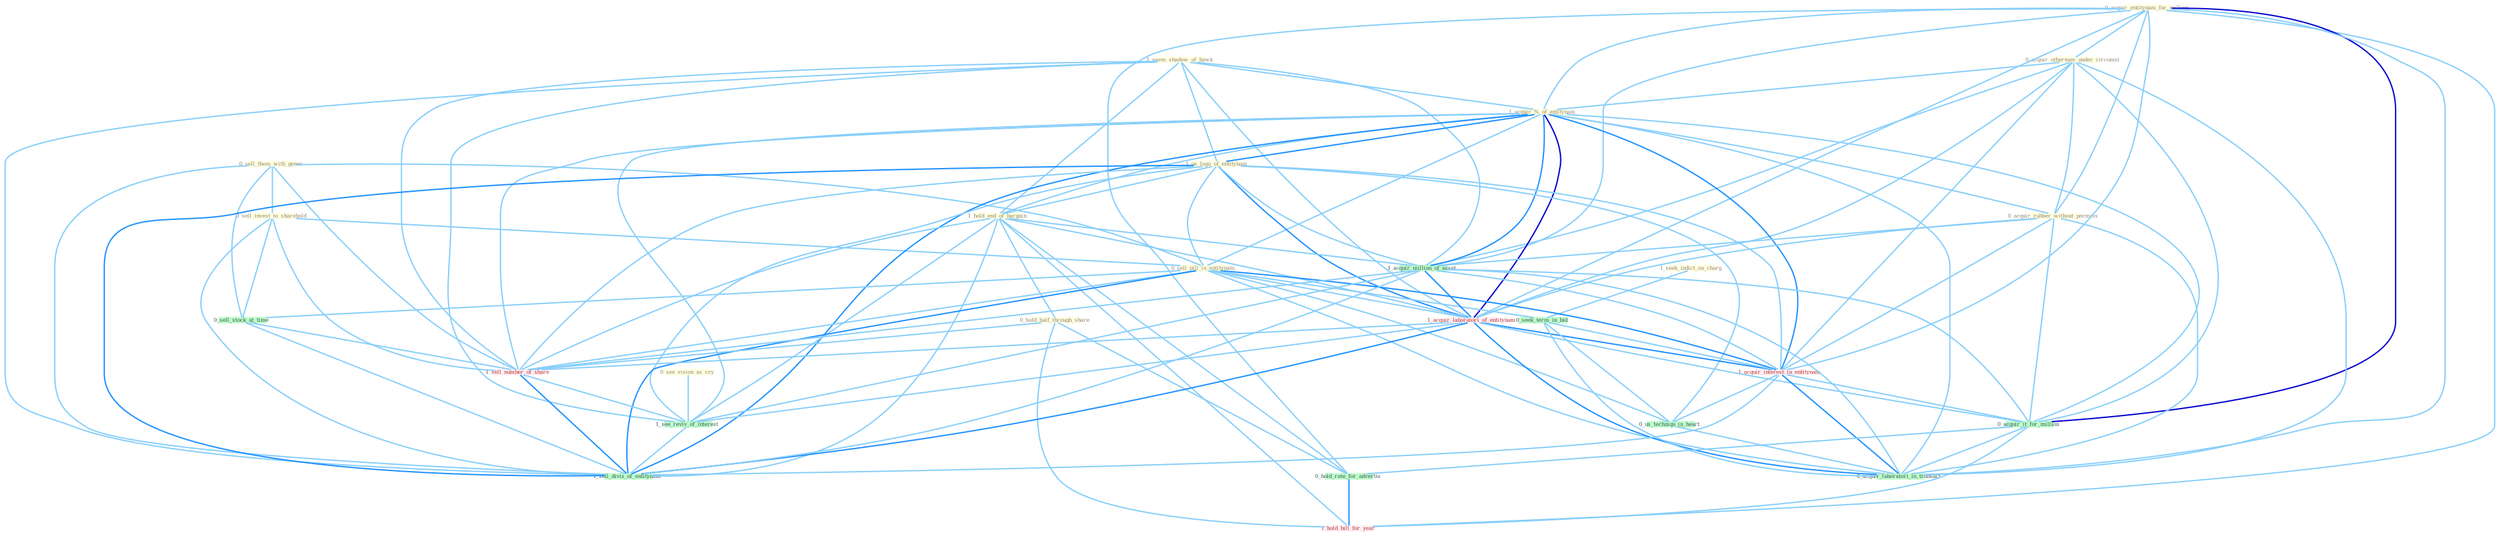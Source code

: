 Graph G{ 
    node
    [shape=polygon,style=filled,width=.5,height=.06,color="#BDFCC9",fixedsize=true,fontsize=4,
    fontcolor="#2f4f4f"];
    {node
    [color="#ffffe0", fontcolor="#8b7d6b"] "0_see_vision_as_cry " "1_seek_indict_on_charg " "1_seem_shadow_of_hawk " "0_acquir_entitynam_for_million " "0_sell_them_with_gener " "0_sell_invest_to_sharehold " "0_acquir_othernum_under_circumst " "1_acquir_%_of_entitynam " "1_us_logo_of_entitynam " "0_acquir_rubber_without_permiss " "1_hold_end_of_bargain " "0_sell_pill_in_entitynam " "0_hold_half_through_share "}
{node [color="#fff0f5", fontcolor="#b22222"] "1_acquir_laboratori_of_entitynam " "1_acquir_interest_in_entitynam " "1_sell_number_of_share " "1_hold_bill_for_year "}
edge [color="#B0E2FF"];

	"0_see_vision_as_cry " -- "1_see_reviv_of_interest " [w="1", color="#87cefa" ];
	"1_seek_indict_on_charg " -- "0_seek_term_in_bid " [w="1", color="#87cefa" ];
	"1_seem_shadow_of_hawk " -- "1_acquir_%_of_entitynam " [w="1", color="#87cefa" ];
	"1_seem_shadow_of_hawk " -- "1_us_logo_of_entitynam " [w="1", color="#87cefa" ];
	"1_seem_shadow_of_hawk " -- "1_hold_end_of_bargain " [w="1", color="#87cefa" ];
	"1_seem_shadow_of_hawk " -- "1_acquir_million_of_asset " [w="1", color="#87cefa" ];
	"1_seem_shadow_of_hawk " -- "1_acquir_laboratori_of_entitynam " [w="1", color="#87cefa" ];
	"1_seem_shadow_of_hawk " -- "1_sell_number_of_share " [w="1", color="#87cefa" ];
	"1_seem_shadow_of_hawk " -- "1_see_reviv_of_interest " [w="1", color="#87cefa" ];
	"1_seem_shadow_of_hawk " -- "1_sell_divis_of_entitynam " [w="1", color="#87cefa" ];
	"0_acquir_entitynam_for_million " -- "0_acquir_othernum_under_circumst " [w="1", color="#87cefa" ];
	"0_acquir_entitynam_for_million " -- "1_acquir_%_of_entitynam " [w="1", color="#87cefa" ];
	"0_acquir_entitynam_for_million " -- "0_acquir_rubber_without_permiss " [w="1", color="#87cefa" ];
	"0_acquir_entitynam_for_million " -- "1_acquir_million_of_asset " [w="1", color="#87cefa" ];
	"0_acquir_entitynam_for_million " -- "1_acquir_laboratori_of_entitynam " [w="1", color="#87cefa" ];
	"0_acquir_entitynam_for_million " -- "1_acquir_interest_in_entitynam " [w="1", color="#87cefa" ];
	"0_acquir_entitynam_for_million " -- "0_acquir_it_for_million " [w="3", color="#0000cd" , len=0.6];
	"0_acquir_entitynam_for_million " -- "0_hold_rate_for_advertis " [w="1", color="#87cefa" ];
	"0_acquir_entitynam_for_million " -- "0_acquir_laboratori_in_transact " [w="1", color="#87cefa" ];
	"0_acquir_entitynam_for_million " -- "1_hold_bill_for_year " [w="1", color="#87cefa" ];
	"0_sell_them_with_gener " -- "0_sell_invest_to_sharehold " [w="1", color="#87cefa" ];
	"0_sell_them_with_gener " -- "0_sell_pill_in_entitynam " [w="1", color="#87cefa" ];
	"0_sell_them_with_gener " -- "0_sell_stock_at_time " [w="1", color="#87cefa" ];
	"0_sell_them_with_gener " -- "1_sell_number_of_share " [w="1", color="#87cefa" ];
	"0_sell_them_with_gener " -- "1_sell_divis_of_entitynam " [w="1", color="#87cefa" ];
	"0_sell_invest_to_sharehold " -- "0_sell_pill_in_entitynam " [w="1", color="#87cefa" ];
	"0_sell_invest_to_sharehold " -- "0_sell_stock_at_time " [w="1", color="#87cefa" ];
	"0_sell_invest_to_sharehold " -- "1_sell_number_of_share " [w="1", color="#87cefa" ];
	"0_sell_invest_to_sharehold " -- "1_sell_divis_of_entitynam " [w="1", color="#87cefa" ];
	"0_acquir_othernum_under_circumst " -- "1_acquir_%_of_entitynam " [w="1", color="#87cefa" ];
	"0_acquir_othernum_under_circumst " -- "0_acquir_rubber_without_permiss " [w="1", color="#87cefa" ];
	"0_acquir_othernum_under_circumst " -- "1_acquir_million_of_asset " [w="1", color="#87cefa" ];
	"0_acquir_othernum_under_circumst " -- "1_acquir_laboratori_of_entitynam " [w="1", color="#87cefa" ];
	"0_acquir_othernum_under_circumst " -- "1_acquir_interest_in_entitynam " [w="1", color="#87cefa" ];
	"0_acquir_othernum_under_circumst " -- "0_acquir_it_for_million " [w="1", color="#87cefa" ];
	"0_acquir_othernum_under_circumst " -- "0_acquir_laboratori_in_transact " [w="1", color="#87cefa" ];
	"1_acquir_%_of_entitynam " -- "1_us_logo_of_entitynam " [w="2", color="#1e90ff" , len=0.8];
	"1_acquir_%_of_entitynam " -- "0_acquir_rubber_without_permiss " [w="1", color="#87cefa" ];
	"1_acquir_%_of_entitynam " -- "1_hold_end_of_bargain " [w="1", color="#87cefa" ];
	"1_acquir_%_of_entitynam " -- "0_sell_pill_in_entitynam " [w="1", color="#87cefa" ];
	"1_acquir_%_of_entitynam " -- "1_acquir_million_of_asset " [w="2", color="#1e90ff" , len=0.8];
	"1_acquir_%_of_entitynam " -- "1_acquir_laboratori_of_entitynam " [w="3", color="#0000cd" , len=0.6];
	"1_acquir_%_of_entitynam " -- "1_acquir_interest_in_entitynam " [w="2", color="#1e90ff" , len=0.8];
	"1_acquir_%_of_entitynam " -- "0_acquir_it_for_million " [w="1", color="#87cefa" ];
	"1_acquir_%_of_entitynam " -- "0_acquir_laboratori_in_transact " [w="1", color="#87cefa" ];
	"1_acquir_%_of_entitynam " -- "1_sell_number_of_share " [w="1", color="#87cefa" ];
	"1_acquir_%_of_entitynam " -- "1_see_reviv_of_interest " [w="1", color="#87cefa" ];
	"1_acquir_%_of_entitynam " -- "1_sell_divis_of_entitynam " [w="2", color="#1e90ff" , len=0.8];
	"1_us_logo_of_entitynam " -- "1_hold_end_of_bargain " [w="1", color="#87cefa" ];
	"1_us_logo_of_entitynam " -- "0_sell_pill_in_entitynam " [w="1", color="#87cefa" ];
	"1_us_logo_of_entitynam " -- "1_acquir_million_of_asset " [w="1", color="#87cefa" ];
	"1_us_logo_of_entitynam " -- "1_acquir_laboratori_of_entitynam " [w="2", color="#1e90ff" , len=0.8];
	"1_us_logo_of_entitynam " -- "1_acquir_interest_in_entitynam " [w="1", color="#87cefa" ];
	"1_us_logo_of_entitynam " -- "0_us_techniqu_in_heart " [w="1", color="#87cefa" ];
	"1_us_logo_of_entitynam " -- "1_sell_number_of_share " [w="1", color="#87cefa" ];
	"1_us_logo_of_entitynam " -- "1_see_reviv_of_interest " [w="1", color="#87cefa" ];
	"1_us_logo_of_entitynam " -- "1_sell_divis_of_entitynam " [w="2", color="#1e90ff" , len=0.8];
	"0_acquir_rubber_without_permiss " -- "1_acquir_million_of_asset " [w="1", color="#87cefa" ];
	"0_acquir_rubber_without_permiss " -- "1_acquir_laboratori_of_entitynam " [w="1", color="#87cefa" ];
	"0_acquir_rubber_without_permiss " -- "1_acquir_interest_in_entitynam " [w="1", color="#87cefa" ];
	"0_acquir_rubber_without_permiss " -- "0_acquir_it_for_million " [w="1", color="#87cefa" ];
	"0_acquir_rubber_without_permiss " -- "0_acquir_laboratori_in_transact " [w="1", color="#87cefa" ];
	"1_hold_end_of_bargain " -- "0_hold_half_through_share " [w="1", color="#87cefa" ];
	"1_hold_end_of_bargain " -- "1_acquir_million_of_asset " [w="1", color="#87cefa" ];
	"1_hold_end_of_bargain " -- "1_acquir_laboratori_of_entitynam " [w="1", color="#87cefa" ];
	"1_hold_end_of_bargain " -- "0_hold_rate_for_advertis " [w="1", color="#87cefa" ];
	"1_hold_end_of_bargain " -- "1_sell_number_of_share " [w="1", color="#87cefa" ];
	"1_hold_end_of_bargain " -- "1_see_reviv_of_interest " [w="1", color="#87cefa" ];
	"1_hold_end_of_bargain " -- "1_hold_bill_for_year " [w="1", color="#87cefa" ];
	"1_hold_end_of_bargain " -- "1_sell_divis_of_entitynam " [w="1", color="#87cefa" ];
	"0_sell_pill_in_entitynam " -- "1_acquir_laboratori_of_entitynam " [w="1", color="#87cefa" ];
	"0_sell_pill_in_entitynam " -- "0_seek_term_in_bid " [w="1", color="#87cefa" ];
	"0_sell_pill_in_entitynam " -- "1_acquir_interest_in_entitynam " [w="2", color="#1e90ff" , len=0.8];
	"0_sell_pill_in_entitynam " -- "0_us_techniqu_in_heart " [w="1", color="#87cefa" ];
	"0_sell_pill_in_entitynam " -- "0_acquir_laboratori_in_transact " [w="1", color="#87cefa" ];
	"0_sell_pill_in_entitynam " -- "0_sell_stock_at_time " [w="1", color="#87cefa" ];
	"0_sell_pill_in_entitynam " -- "1_sell_number_of_share " [w="1", color="#87cefa" ];
	"0_sell_pill_in_entitynam " -- "1_sell_divis_of_entitynam " [w="2", color="#1e90ff" , len=0.8];
	"0_hold_half_through_share " -- "0_hold_rate_for_advertis " [w="1", color="#87cefa" ];
	"0_hold_half_through_share " -- "1_sell_number_of_share " [w="1", color="#87cefa" ];
	"0_hold_half_through_share " -- "1_hold_bill_for_year " [w="1", color="#87cefa" ];
	"1_acquir_million_of_asset " -- "1_acquir_laboratori_of_entitynam " [w="2", color="#1e90ff" , len=0.8];
	"1_acquir_million_of_asset " -- "1_acquir_interest_in_entitynam " [w="1", color="#87cefa" ];
	"1_acquir_million_of_asset " -- "0_acquir_it_for_million " [w="1", color="#87cefa" ];
	"1_acquir_million_of_asset " -- "0_acquir_laboratori_in_transact " [w="1", color="#87cefa" ];
	"1_acquir_million_of_asset " -- "1_sell_number_of_share " [w="1", color="#87cefa" ];
	"1_acquir_million_of_asset " -- "1_see_reviv_of_interest " [w="1", color="#87cefa" ];
	"1_acquir_million_of_asset " -- "1_sell_divis_of_entitynam " [w="1", color="#87cefa" ];
	"1_acquir_laboratori_of_entitynam " -- "1_acquir_interest_in_entitynam " [w="2", color="#1e90ff" , len=0.8];
	"1_acquir_laboratori_of_entitynam " -- "0_acquir_it_for_million " [w="1", color="#87cefa" ];
	"1_acquir_laboratori_of_entitynam " -- "0_acquir_laboratori_in_transact " [w="2", color="#1e90ff" , len=0.8];
	"1_acquir_laboratori_of_entitynam " -- "1_sell_number_of_share " [w="1", color="#87cefa" ];
	"1_acquir_laboratori_of_entitynam " -- "1_see_reviv_of_interest " [w="1", color="#87cefa" ];
	"1_acquir_laboratori_of_entitynam " -- "1_sell_divis_of_entitynam " [w="2", color="#1e90ff" , len=0.8];
	"0_seek_term_in_bid " -- "1_acquir_interest_in_entitynam " [w="1", color="#87cefa" ];
	"0_seek_term_in_bid " -- "0_us_techniqu_in_heart " [w="1", color="#87cefa" ];
	"0_seek_term_in_bid " -- "0_acquir_laboratori_in_transact " [w="1", color="#87cefa" ];
	"1_acquir_interest_in_entitynam " -- "0_us_techniqu_in_heart " [w="1", color="#87cefa" ];
	"1_acquir_interest_in_entitynam " -- "0_acquir_it_for_million " [w="1", color="#87cefa" ];
	"1_acquir_interest_in_entitynam " -- "0_acquir_laboratori_in_transact " [w="2", color="#1e90ff" , len=0.8];
	"1_acquir_interest_in_entitynam " -- "1_sell_divis_of_entitynam " [w="1", color="#87cefa" ];
	"0_us_techniqu_in_heart " -- "0_acquir_laboratori_in_transact " [w="1", color="#87cefa" ];
	"0_acquir_it_for_million " -- "0_hold_rate_for_advertis " [w="1", color="#87cefa" ];
	"0_acquir_it_for_million " -- "0_acquir_laboratori_in_transact " [w="1", color="#87cefa" ];
	"0_acquir_it_for_million " -- "1_hold_bill_for_year " [w="1", color="#87cefa" ];
	"0_hold_rate_for_advertis " -- "1_hold_bill_for_year " [w="2", color="#1e90ff" , len=0.8];
	"0_sell_stock_at_time " -- "1_sell_number_of_share " [w="1", color="#87cefa" ];
	"0_sell_stock_at_time " -- "1_sell_divis_of_entitynam " [w="1", color="#87cefa" ];
	"1_sell_number_of_share " -- "1_see_reviv_of_interest " [w="1", color="#87cefa" ];
	"1_sell_number_of_share " -- "1_sell_divis_of_entitynam " [w="2", color="#1e90ff" , len=0.8];
	"1_see_reviv_of_interest " -- "1_sell_divis_of_entitynam " [w="1", color="#87cefa" ];
}